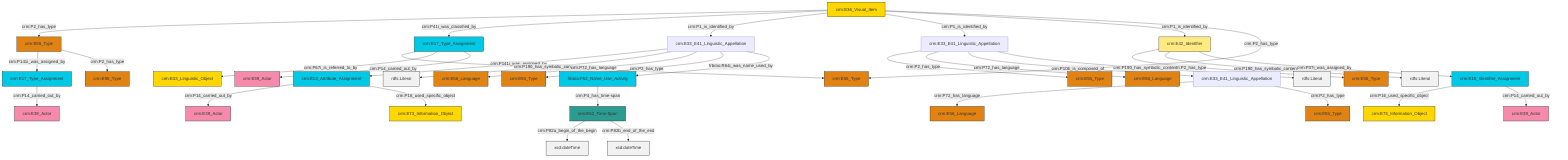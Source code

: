 graph TD
classDef Literal fill:#f2f2f2,stroke:#000000;
classDef CRM_Entity fill:#FFFFFF,stroke:#000000;
classDef Temporal_Entity fill:#00C9E6, stroke:#000000;
classDef Type fill:#E18312, stroke:#000000;
classDef Time-Span fill:#2C9C91, stroke:#000000;
classDef Appellation fill:#FFEB7F, stroke:#000000;
classDef Place fill:#008836, stroke:#000000;
classDef Persistent_Item fill:#B266B2, stroke:#000000;
classDef Conceptual_Object fill:#FFD700, stroke:#000000;
classDef Physical_Thing fill:#D2B48C, stroke:#000000;
classDef Actor fill:#f58aad, stroke:#000000;
classDef PC_Classes fill:#4ce600, stroke:#000000;
classDef Multi fill:#cccccc,stroke:#000000;

0["crm:E55_Type"]:::Type -->|crm:P141i_was_assigned_by| 1["crm:E17_Type_Assignment"]:::Temporal_Entity
2["crm:E33_E41_Linguistic_Appellation"]:::Default -->|crm:P141i_was_assigned_by| 3["crm:E13_Attribute_Assignment"]:::Temporal_Entity
4["crm:E36_Visual_Item"]:::Conceptual_Object -->|crm:P2_has_type| 0["crm:E55_Type"]:::Type
10["crm:E42_Identifier"]:::Appellation -->|crm:P2_has_type| 11["crm:E55_Type"]:::Type
14["frbroo:F52_Name_Use_Activity"]:::Temporal_Entity -->|crm:P4_has_time-span| 15["crm:E52_Time-Span"]:::Time-Span
20["crm:E33_E41_Linguistic_Appellation"]:::Default -->|crm:P2_has_type| 18["crm:E55_Type"]:::Type
4["crm:E36_Visual_Item"]:::Conceptual_Object -->|crm:P41i_was_classified_by| 21["crm:E17_Type_Assignment"]:::Temporal_Entity
20["crm:E33_E41_Linguistic_Appellation"]:::Default -->|crm:P72_has_language| 5["crm:E56_Language"]:::Type
21["crm:E17_Type_Assignment"]:::Temporal_Entity -->|crm:P42_assigned| 7["crm:E55_Type"]:::Type
15["crm:E52_Time-Span"]:::Time-Span -->|crm:P82a_begin_of_the_begin| 23[xsd:dateTime]:::Literal
1["crm:E17_Type_Assignment"]:::Temporal_Entity -->|crm:P14_carried_out_by| 24["crm:E39_Actor"]:::Actor
2["crm:E33_E41_Linguistic_Appellation"]:::Default -->|crm:P190_has_symbolic_content| 30[rdfs:Literal]:::Literal
2["crm:E33_E41_Linguistic_Appellation"]:::Default -->|crm:P72_has_language| 16["crm:E56_Language"]:::Type
4["crm:E36_Visual_Item"]:::Conceptual_Object -->|crm:P1_is_identified_by| 2["crm:E33_E41_Linguistic_Appellation"]:::Default
2["crm:E33_E41_Linguistic_Appellation"]:::Default -->|crm:P2_has_type| 12["crm:E55_Type"]:::Type
15["crm:E52_Time-Span"]:::Time-Span -->|crm:P82b_end_of_the_end| 35[xsd:dateTime]:::Literal
3["crm:E13_Attribute_Assignment"]:::Temporal_Entity -->|crm:P14_carried_out_by| 32["crm:E39_Actor"]:::Actor
27["crm:E15_Identifier_Assignment"]:::Temporal_Entity -->|crm:P16_used_specific_object| 36["crm:E73_Information_Object"]:::Conceptual_Object
21["crm:E17_Type_Assignment"]:::Temporal_Entity -->|crm:P67i_is_referred_to_by| 37["crm:E33_Linguistic_Object"]:::Conceptual_Object
3["crm:E13_Attribute_Assignment"]:::Temporal_Entity -->|crm:P16_used_specific_object| 39["crm:E73_Information_Object"]:::Conceptual_Object
10["crm:E42_Identifier"]:::Appellation -->|crm:P190_has_symbolic_content| 47[rdfs:Literal]:::Literal
0["crm:E55_Type"]:::Type -->|crm:P2_has_type| 25["crm:E55_Type"]:::Type
21["crm:E17_Type_Assignment"]:::Temporal_Entity -->|crm:P14_carried_out_by| 53["crm:E39_Actor"]:::Actor
48["crm:E33_E41_Linguistic_Appellation"]:::Default -->|crm:P72_has_language| 44["crm:E56_Language"]:::Type
10["crm:E42_Identifier"]:::Appellation -->|crm:P37i_was_assigned_by| 27["crm:E15_Identifier_Assignment"]:::Temporal_Entity
2["crm:E33_E41_Linguistic_Appellation"]:::Default -->|frbroo:R64i_was_name_used_by| 14["frbroo:F52_Name_Use_Activity"]:::Temporal_Entity
20["crm:E33_E41_Linguistic_Appellation"]:::Default -->|crm:P106_is_composed_of| 48["crm:E33_E41_Linguistic_Appellation"]:::Default
4["crm:E36_Visual_Item"]:::Conceptual_Object -->|crm:P1_is_identified_by| 20["crm:E33_E41_Linguistic_Appellation"]:::Default
4["crm:E36_Visual_Item"]:::Conceptual_Object -->|crm:P1_is_identified_by| 10["crm:E42_Identifier"]:::Appellation
27["crm:E15_Identifier_Assignment"]:::Temporal_Entity -->|crm:P14_carried_out_by| 50["crm:E39_Actor"]:::Actor
20["crm:E33_E41_Linguistic_Appellation"]:::Default -->|crm:P190_has_symbolic_content| 62[rdfs:Literal]:::Literal
48["crm:E33_E41_Linguistic_Appellation"]:::Default -->|crm:P2_has_type| 41["crm:E55_Type"]:::Type
4["crm:E36_Visual_Item"]:::Conceptual_Object -->|crm:P2_has_type| 7["crm:E55_Type"]:::Type